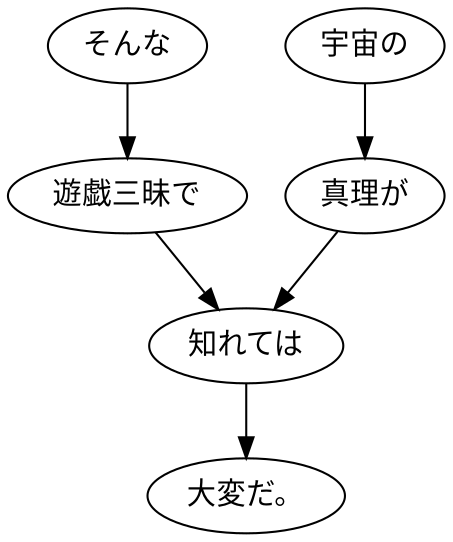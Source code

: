 digraph graph7895 {
	node0 [label="そんな"];
	node1 [label="遊戯三昧で"];
	node2 [label="宇宙の"];
	node3 [label="真理が"];
	node4 [label="知れては"];
	node5 [label="大変だ。"];
	node0 -> node1;
	node1 -> node4;
	node2 -> node3;
	node3 -> node4;
	node4 -> node5;
}
